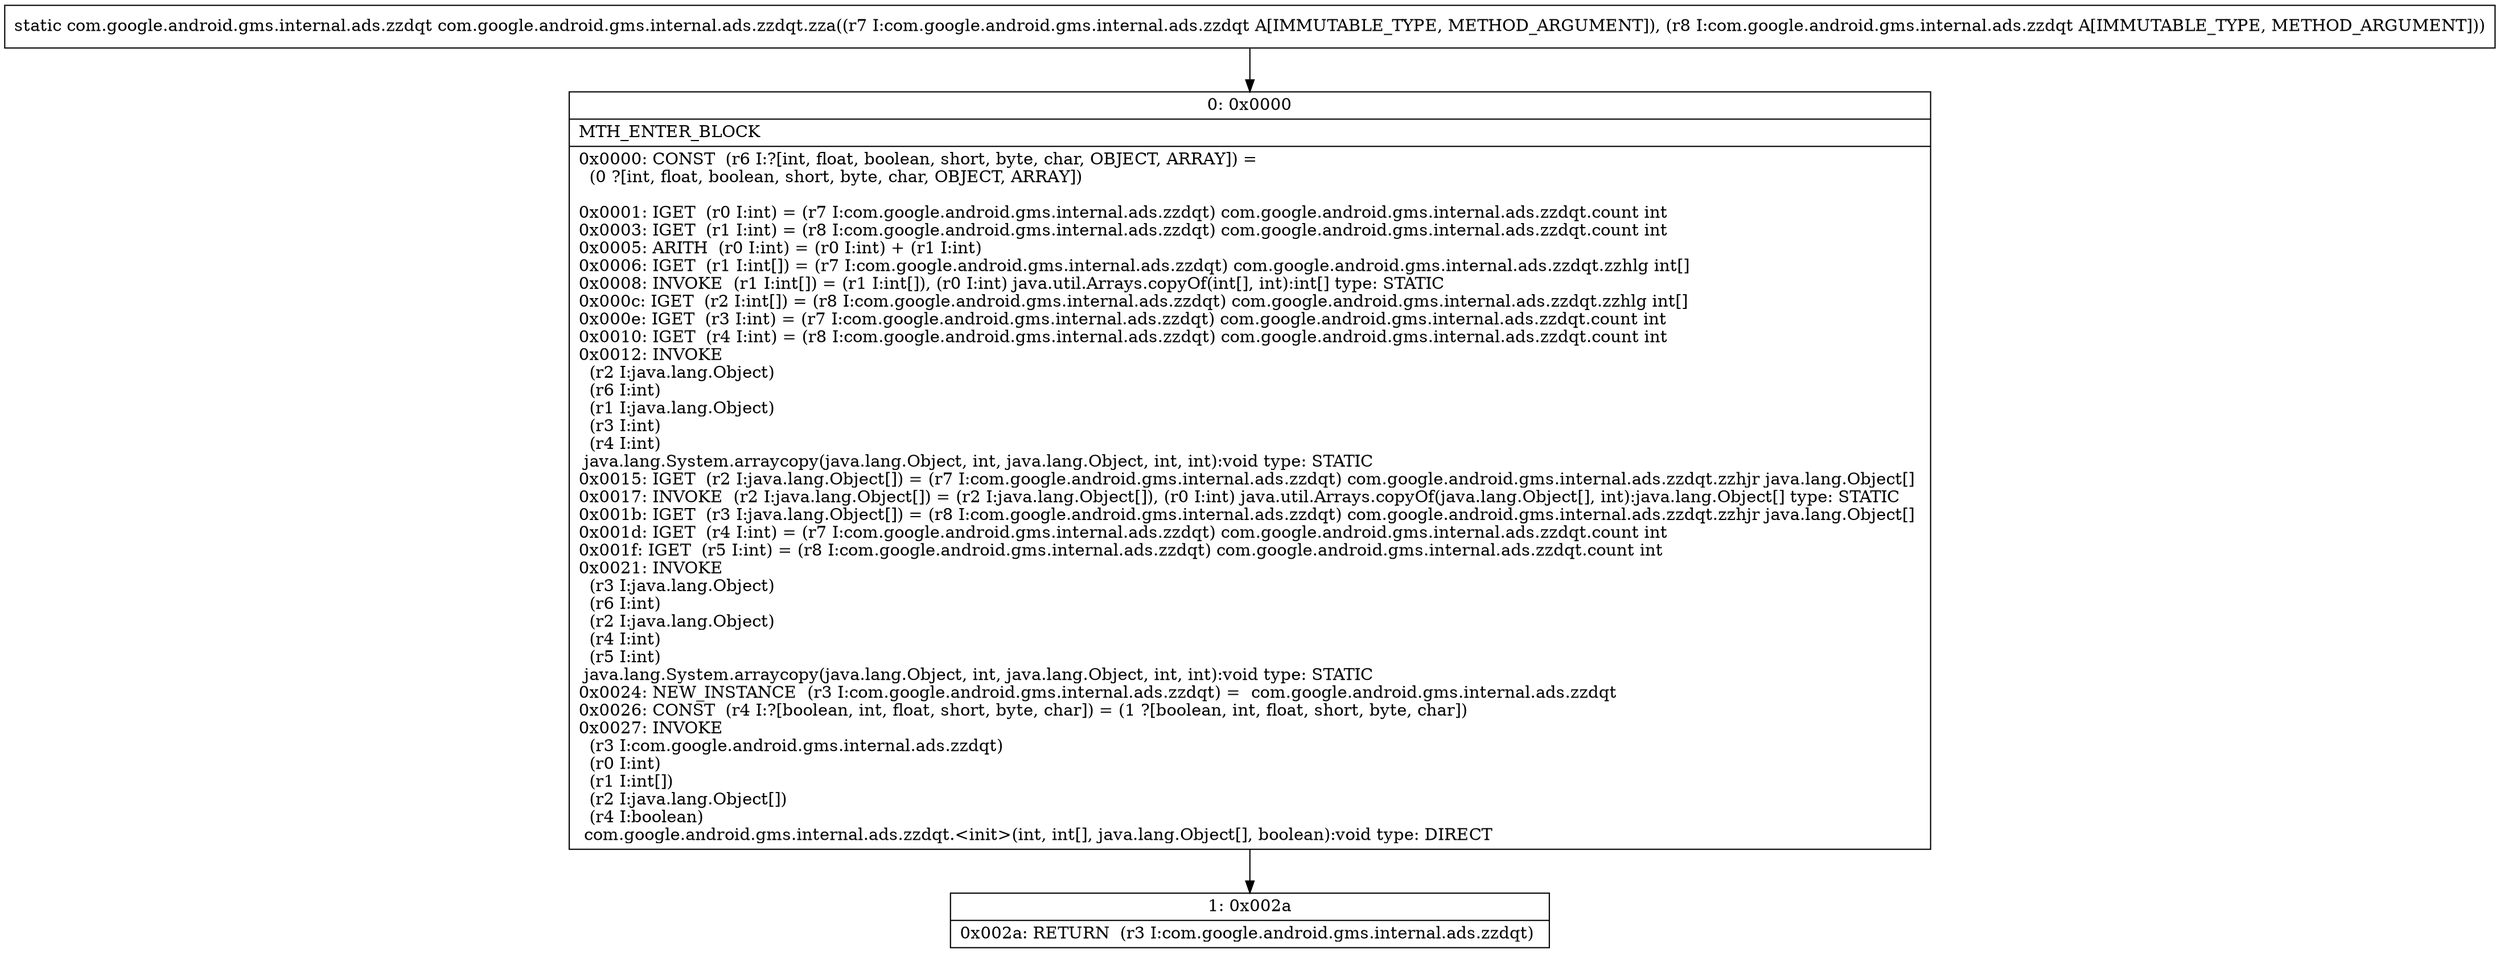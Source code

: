 digraph "CFG forcom.google.android.gms.internal.ads.zzdqt.zza(Lcom\/google\/android\/gms\/internal\/ads\/zzdqt;Lcom\/google\/android\/gms\/internal\/ads\/zzdqt;)Lcom\/google\/android\/gms\/internal\/ads\/zzdqt;" {
Node_0 [shape=record,label="{0\:\ 0x0000|MTH_ENTER_BLOCK\l|0x0000: CONST  (r6 I:?[int, float, boolean, short, byte, char, OBJECT, ARRAY]) = \l  (0 ?[int, float, boolean, short, byte, char, OBJECT, ARRAY])\l \l0x0001: IGET  (r0 I:int) = (r7 I:com.google.android.gms.internal.ads.zzdqt) com.google.android.gms.internal.ads.zzdqt.count int \l0x0003: IGET  (r1 I:int) = (r8 I:com.google.android.gms.internal.ads.zzdqt) com.google.android.gms.internal.ads.zzdqt.count int \l0x0005: ARITH  (r0 I:int) = (r0 I:int) + (r1 I:int) \l0x0006: IGET  (r1 I:int[]) = (r7 I:com.google.android.gms.internal.ads.zzdqt) com.google.android.gms.internal.ads.zzdqt.zzhlg int[] \l0x0008: INVOKE  (r1 I:int[]) = (r1 I:int[]), (r0 I:int) java.util.Arrays.copyOf(int[], int):int[] type: STATIC \l0x000c: IGET  (r2 I:int[]) = (r8 I:com.google.android.gms.internal.ads.zzdqt) com.google.android.gms.internal.ads.zzdqt.zzhlg int[] \l0x000e: IGET  (r3 I:int) = (r7 I:com.google.android.gms.internal.ads.zzdqt) com.google.android.gms.internal.ads.zzdqt.count int \l0x0010: IGET  (r4 I:int) = (r8 I:com.google.android.gms.internal.ads.zzdqt) com.google.android.gms.internal.ads.zzdqt.count int \l0x0012: INVOKE  \l  (r2 I:java.lang.Object)\l  (r6 I:int)\l  (r1 I:java.lang.Object)\l  (r3 I:int)\l  (r4 I:int)\l java.lang.System.arraycopy(java.lang.Object, int, java.lang.Object, int, int):void type: STATIC \l0x0015: IGET  (r2 I:java.lang.Object[]) = (r7 I:com.google.android.gms.internal.ads.zzdqt) com.google.android.gms.internal.ads.zzdqt.zzhjr java.lang.Object[] \l0x0017: INVOKE  (r2 I:java.lang.Object[]) = (r2 I:java.lang.Object[]), (r0 I:int) java.util.Arrays.copyOf(java.lang.Object[], int):java.lang.Object[] type: STATIC \l0x001b: IGET  (r3 I:java.lang.Object[]) = (r8 I:com.google.android.gms.internal.ads.zzdqt) com.google.android.gms.internal.ads.zzdqt.zzhjr java.lang.Object[] \l0x001d: IGET  (r4 I:int) = (r7 I:com.google.android.gms.internal.ads.zzdqt) com.google.android.gms.internal.ads.zzdqt.count int \l0x001f: IGET  (r5 I:int) = (r8 I:com.google.android.gms.internal.ads.zzdqt) com.google.android.gms.internal.ads.zzdqt.count int \l0x0021: INVOKE  \l  (r3 I:java.lang.Object)\l  (r6 I:int)\l  (r2 I:java.lang.Object)\l  (r4 I:int)\l  (r5 I:int)\l java.lang.System.arraycopy(java.lang.Object, int, java.lang.Object, int, int):void type: STATIC \l0x0024: NEW_INSTANCE  (r3 I:com.google.android.gms.internal.ads.zzdqt) =  com.google.android.gms.internal.ads.zzdqt \l0x0026: CONST  (r4 I:?[boolean, int, float, short, byte, char]) = (1 ?[boolean, int, float, short, byte, char]) \l0x0027: INVOKE  \l  (r3 I:com.google.android.gms.internal.ads.zzdqt)\l  (r0 I:int)\l  (r1 I:int[])\l  (r2 I:java.lang.Object[])\l  (r4 I:boolean)\l com.google.android.gms.internal.ads.zzdqt.\<init\>(int, int[], java.lang.Object[], boolean):void type: DIRECT \l}"];
Node_1 [shape=record,label="{1\:\ 0x002a|0x002a: RETURN  (r3 I:com.google.android.gms.internal.ads.zzdqt) \l}"];
MethodNode[shape=record,label="{static com.google.android.gms.internal.ads.zzdqt com.google.android.gms.internal.ads.zzdqt.zza((r7 I:com.google.android.gms.internal.ads.zzdqt A[IMMUTABLE_TYPE, METHOD_ARGUMENT]), (r8 I:com.google.android.gms.internal.ads.zzdqt A[IMMUTABLE_TYPE, METHOD_ARGUMENT])) }"];
MethodNode -> Node_0;
Node_0 -> Node_1;
}

